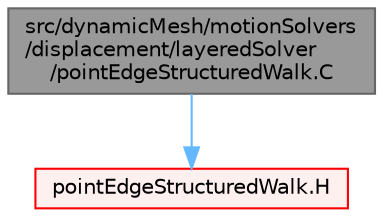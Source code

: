 digraph "src/dynamicMesh/motionSolvers/displacement/layeredSolver/pointEdgeStructuredWalk.C"
{
 // LATEX_PDF_SIZE
  bgcolor="transparent";
  edge [fontname=Helvetica,fontsize=10,labelfontname=Helvetica,labelfontsize=10];
  node [fontname=Helvetica,fontsize=10,shape=box,height=0.2,width=0.4];
  Node1 [id="Node000001",label="src/dynamicMesh/motionSolvers\l/displacement/layeredSolver\l/pointEdgeStructuredWalk.C",height=0.2,width=0.4,color="gray40", fillcolor="grey60", style="filled", fontcolor="black",tooltip=" "];
  Node1 -> Node2 [id="edge1_Node000001_Node000002",color="steelblue1",style="solid",tooltip=" "];
  Node2 [id="Node000002",label="pointEdgeStructuredWalk.H",height=0.2,width=0.4,color="red", fillcolor="#FFF0F0", style="filled",URL="$pointEdgeStructuredWalk_8H.html",tooltip=" "];
}
